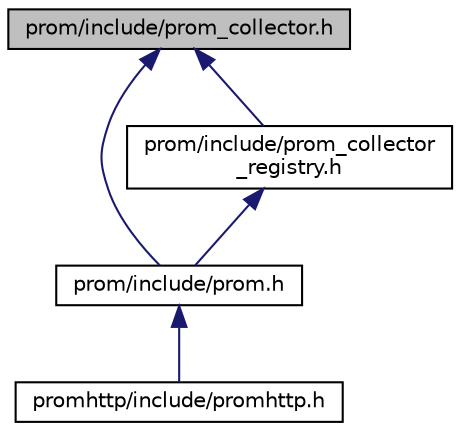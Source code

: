 digraph "prom/include/prom_collector.h"
{
  edge [fontname="Helvetica",fontsize="10",labelfontname="Helvetica",labelfontsize="10"];
  node [fontname="Helvetica",fontsize="10",shape=record];
  Node6 [label="prom/include/prom_collector.h",height=0.2,width=0.4,color="black", fillcolor="grey75", style="filled", fontcolor="black"];
  Node6 -> Node7 [dir="back",color="midnightblue",fontsize="10",style="solid",fontname="Helvetica"];
  Node7 [label="prom/include/prom.h",height=0.2,width=0.4,color="black", fillcolor="white", style="filled",URL="$prom_8h.html",tooltip="Include prom.h to include the entire public API. "];
  Node7 -> Node8 [dir="back",color="midnightblue",fontsize="10",style="solid",fontname="Helvetica"];
  Node8 [label="promhttp/include/promhttp.h",height=0.2,width=0.4,color="black", fillcolor="white", style="filled",URL="$promhttp_8h.html",tooltip="Provides a HTTP endpoint for metric exposition References: "];
  Node6 -> Node9 [dir="back",color="midnightblue",fontsize="10",style="solid",fontname="Helvetica"];
  Node9 [label="prom/include/prom_collector\l_registry.h",height=0.2,width=0.4,color="black", fillcolor="white", style="filled",URL="$prom__collector__registry_8h.html",tooltip="The collector registry registers collectors for metric exposition. "];
  Node9 -> Node7 [dir="back",color="midnightblue",fontsize="10",style="solid",fontname="Helvetica"];
}
